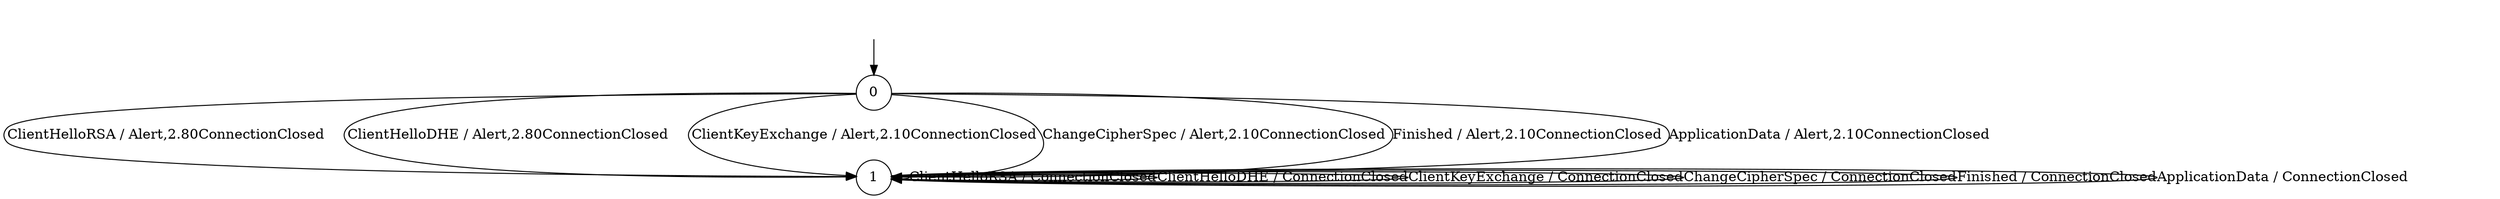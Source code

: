digraph g {
__start0 [label="" shape="none"];

	s0 [shape="circle" label="0"];
	s1 [shape="circle" label="1"];
	s0 -> s1 [label="ClientHelloRSA / Alert,2.80ConnectionClosed"];
	s0 -> s1 [label="ClientHelloDHE / Alert,2.80ConnectionClosed"];
	s0 -> s1 [label="ClientKeyExchange / Alert,2.10ConnectionClosed"];
	s0 -> s1 [label="ChangeCipherSpec / Alert,2.10ConnectionClosed"];
	s0 -> s1 [label="Finished / Alert,2.10ConnectionClosed"];
	s0 -> s1 [label="ApplicationData / Alert,2.10ConnectionClosed"];
	s1 -> s1 [label="ClientHelloRSA / ConnectionClosed"];
	s1 -> s1 [label="ClientHelloDHE / ConnectionClosed"];
	s1 -> s1 [label="ClientKeyExchange / ConnectionClosed"];
	s1 -> s1 [label="ChangeCipherSpec / ConnectionClosed"];
	s1 -> s1 [label="Finished / ConnectionClosed"];
	s1 -> s1 [label="ApplicationData / ConnectionClosed"];

__start0 -> s0;
}
